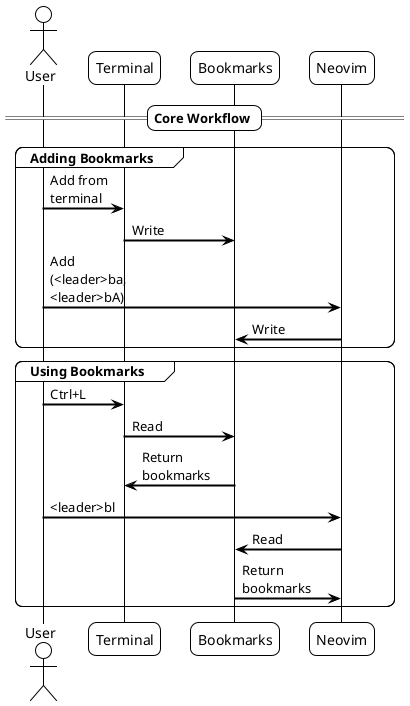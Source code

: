 @startuml
!theme plain
skinparam sequenceArrowThickness 2
skinparam roundcorner 15
skinparam maxmessagesize 100

actor User
participant Terminal
participant "Bookmarks" as BM
participant Neovim

== Core Workflow ==

group Adding Bookmarks
  User -> Terminal: Add from terminal
  Terminal -> BM: Write
  
  User -> Neovim: Add (<leader>ba, <leader>bA)
  Neovim -> BM: Write
end

group Using Bookmarks
  User -> Terminal: Ctrl+L
  Terminal -> BM: Read
  BM -> Terminal: Return bookmarks
  
  User -> Neovim: <leader>bl
  Neovim -> BM: Read
  BM -> Neovim: Return bookmarks
end

@enduml